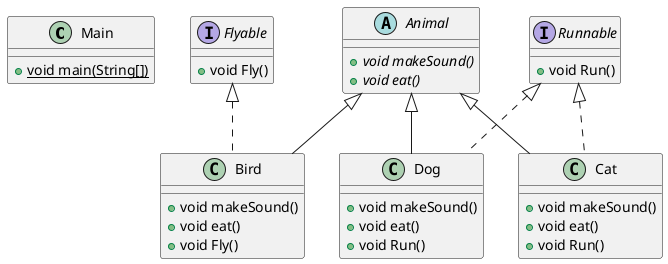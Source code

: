 @startuml
class Main {
+ {static} void main(String[])
}

interface Flyable {
+ void Fly()
}

interface Runnable {
+ void Run()
}

class Cat {
+ void makeSound()
+ void eat()
+ void Run()
}

class Dog {
+ void makeSound()
+ void eat()
+ void Run()
}

abstract class Animal {
+ {abstract}void makeSound()
+ {abstract}void eat()
}

class Bird {
+ void makeSound()
+ void eat()
+ void Fly()
}



Runnable <|.. Cat
Animal <|-- Cat
Runnable <|.. Dog
Animal <|-- Dog
Flyable <|.. Bird
Animal <|-- Bird
@enduml